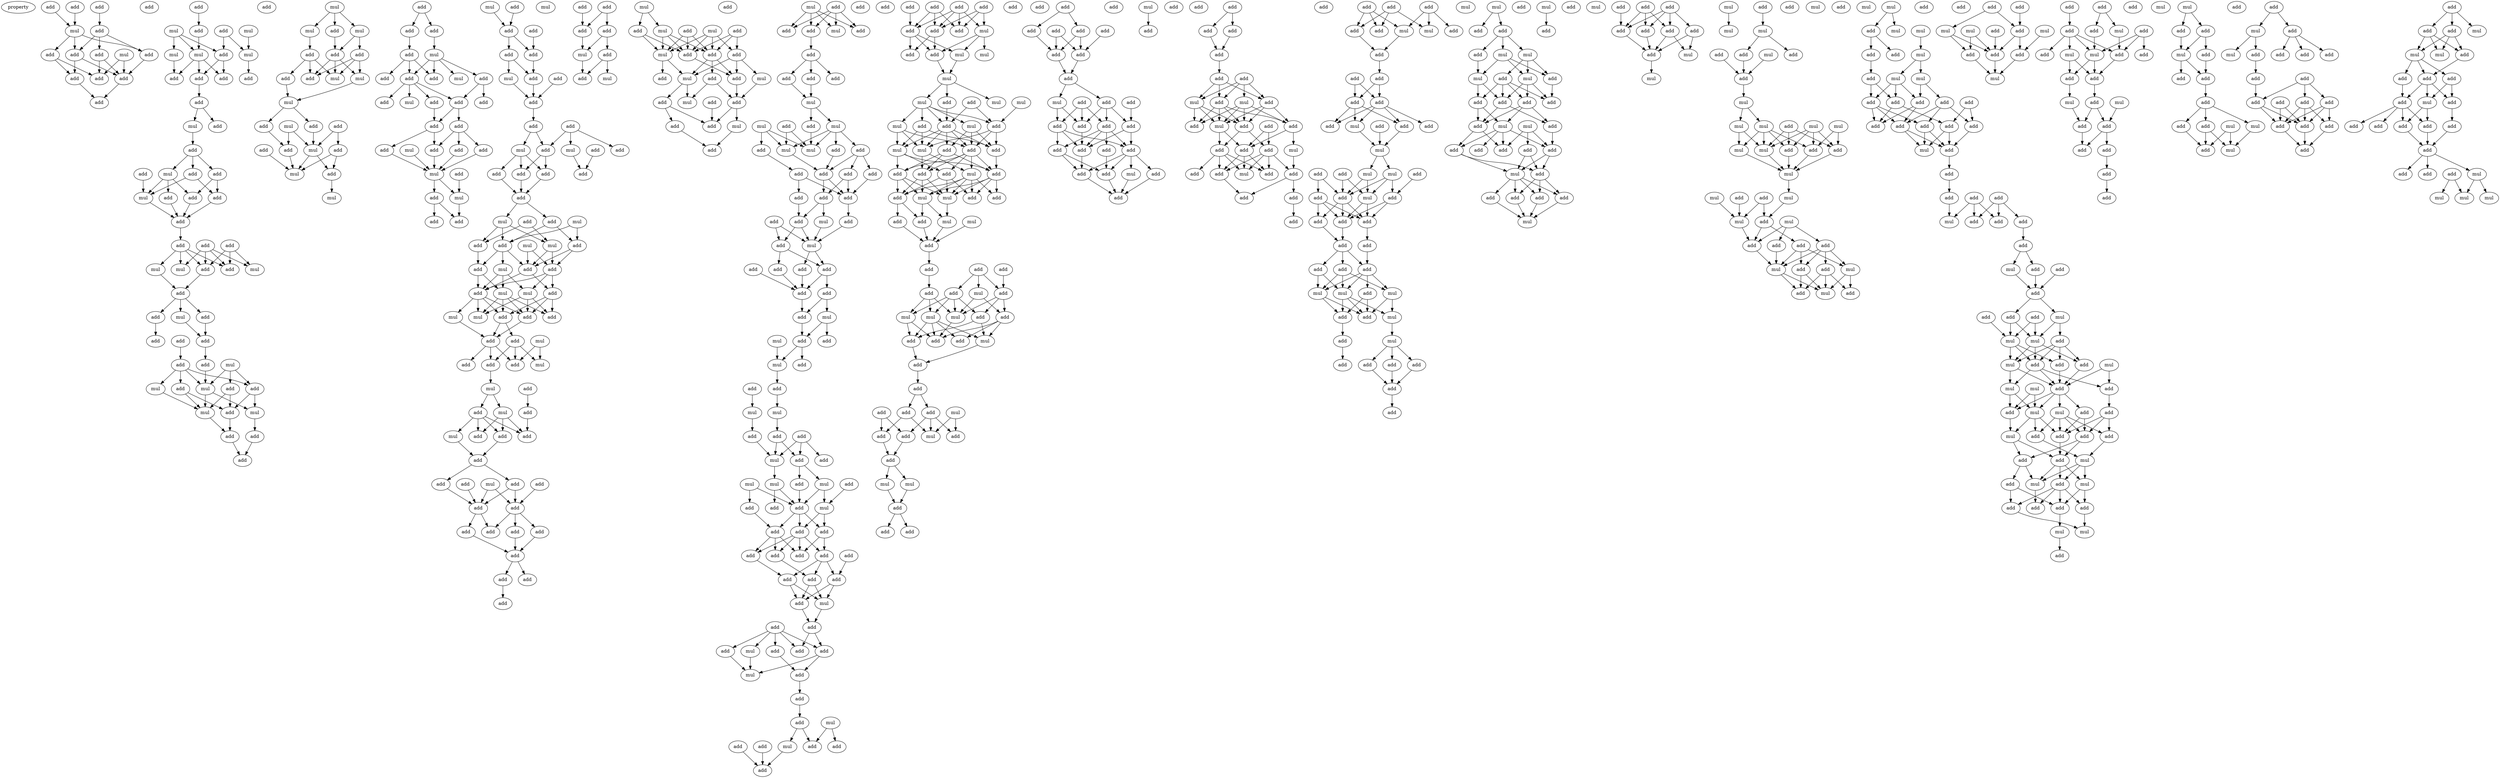 digraph {
    node [fontcolor=black]
    property [mul=2,lf=1.2]
    0 [ label = add ];
    1 [ label = add ];
    2 [ label = add ];
    3 [ label = add ];
    4 [ label = mul ];
    5 [ label = add ];
    6 [ label = add ];
    7 [ label = add ];
    8 [ label = add ];
    9 [ label = mul ];
    10 [ label = add ];
    11 [ label = add ];
    12 [ label = add ];
    13 [ label = add ];
    14 [ label = add ];
    15 [ label = add ];
    16 [ label = add ];
    17 [ label = mul ];
    18 [ label = mul ];
    19 [ label = add ];
    20 [ label = mul ];
    21 [ label = mul ];
    22 [ label = add ];
    23 [ label = mul ];
    24 [ label = add ];
    25 [ label = add ];
    26 [ label = add ];
    27 [ label = add ];
    28 [ label = add ];
    29 [ label = mul ];
    30 [ label = add ];
    31 [ label = add ];
    32 [ label = add ];
    33 [ label = add ];
    34 [ label = add ];
    35 [ label = mul ];
    36 [ label = mul ];
    37 [ label = add ];
    38 [ label = add ];
    39 [ label = add ];
    40 [ label = add ];
    41 [ label = add ];
    42 [ label = add ];
    43 [ label = add ];
    44 [ label = add ];
    45 [ label = mul ];
    46 [ label = add ];
    47 [ label = mul ];
    48 [ label = mul ];
    49 [ label = add ];
    50 [ label = add ];
    51 [ label = add ];
    52 [ label = mul ];
    53 [ label = add ];
    54 [ label = add ];
    55 [ label = add ];
    56 [ label = mul ];
    57 [ label = add ];
    58 [ label = add ];
    59 [ label = add ];
    60 [ label = add ];
    61 [ label = mul ];
    62 [ label = add ];
    63 [ label = mul ];
    64 [ label = add ];
    65 [ label = mul ];
    66 [ label = mul ];
    67 [ label = add ];
    68 [ label = add ];
    69 [ label = add ];
    70 [ label = add ];
    71 [ label = mul ];
    72 [ label = mul ];
    73 [ label = mul ];
    74 [ label = add ];
    75 [ label = add ];
    76 [ label = add ];
    77 [ label = add ];
    78 [ label = add ];
    79 [ label = add ];
    80 [ label = mul ];
    81 [ label = mul ];
    82 [ label = mul ];
    83 [ label = add ];
    84 [ label = add ];
    85 [ label = mul ];
    86 [ label = add ];
    87 [ label = add ];
    88 [ label = add ];
    89 [ label = add ];
    90 [ label = mul ];
    91 [ label = mul ];
    92 [ label = add ];
    93 [ label = add ];
    94 [ label = mul ];
    95 [ label = add ];
    96 [ label = add ];
    97 [ label = mul ];
    98 [ label = add ];
    99 [ label = add ];
    100 [ label = add ];
    101 [ label = add ];
    102 [ label = mul ];
    103 [ label = add ];
    104 [ label = add ];
    105 [ label = add ];
    106 [ label = add ];
    107 [ label = mul ];
    108 [ label = add ];
    109 [ label = add ];
    110 [ label = add ];
    111 [ label = add ];
    112 [ label = mul ];
    113 [ label = add ];
    114 [ label = add ];
    115 [ label = add ];
    116 [ label = add ];
    117 [ label = mul ];
    118 [ label = add ];
    119 [ label = mul ];
    120 [ label = add ];
    121 [ label = mul ];
    122 [ label = add ];
    123 [ label = add ];
    124 [ label = add ];
    125 [ label = add ];
    126 [ label = add ];
    127 [ label = add ];
    128 [ label = mul ];
    129 [ label = add ];
    130 [ label = add ];
    131 [ label = add ];
    132 [ label = add ];
    133 [ label = add ];
    134 [ label = add ];
    135 [ label = mul ];
    136 [ label = mul ];
    137 [ label = add ];
    138 [ label = add ];
    139 [ label = add ];
    140 [ label = add ];
    141 [ label = add ];
    142 [ label = add ];
    143 [ label = add ];
    144 [ label = mul ];
    145 [ label = mul ];
    146 [ label = add ];
    147 [ label = add ];
    148 [ label = add ];
    149 [ label = mul ];
    150 [ label = add ];
    151 [ label = mul ];
    152 [ label = add ];
    153 [ label = add ];
    154 [ label = mul ];
    155 [ label = add ];
    156 [ label = add ];
    157 [ label = add ];
    158 [ label = add ];
    159 [ label = mul ];
    160 [ label = mul ];
    161 [ label = mul ];
    162 [ label = mul ];
    163 [ label = add ];
    164 [ label = add ];
    165 [ label = add ];
    166 [ label = add ];
    167 [ label = add ];
    168 [ label = mul ];
    169 [ label = add ];
    170 [ label = mul ];
    171 [ label = add ];
    172 [ label = add ];
    173 [ label = mul ];
    174 [ label = mul ];
    175 [ label = add ];
    176 [ label = mul ];
    177 [ label = add ];
    178 [ label = add ];
    179 [ label = add ];
    180 [ label = add ];
    181 [ label = add ];
    182 [ label = mul ];
    183 [ label = add ];
    184 [ label = add ];
    185 [ label = add ];
    186 [ label = add ];
    187 [ label = mul ];
    188 [ label = add ];
    189 [ label = add ];
    190 [ label = add ];
    191 [ label = add ];
    192 [ label = add ];
    193 [ label = add ];
    194 [ label = add ];
    195 [ label = add ];
    196 [ label = add ];
    197 [ label = add ];
    198 [ label = add ];
    199 [ label = add ];
    200 [ label = add ];
    201 [ label = add ];
    202 [ label = add ];
    203 [ label = mul ];
    204 [ label = add ];
    205 [ label = mul ];
    206 [ label = add ];
    207 [ label = mul ];
    208 [ label = add ];
    209 [ label = add ];
    210 [ label = add ];
    211 [ label = mul ];
    212 [ label = mul ];
    213 [ label = add ];
    214 [ label = add ];
    215 [ label = mul ];
    216 [ label = add ];
    217 [ label = add ];
    218 [ label = add ];
    219 [ label = mul ];
    220 [ label = mul ];
    221 [ label = add ];
    222 [ label = add ];
    223 [ label = add ];
    224 [ label = mul ];
    225 [ label = add ];
    226 [ label = add ];
    227 [ label = add ];
    228 [ label = mul ];
    229 [ label = add ];
    230 [ label = add ];
    231 [ label = add ];
    232 [ label = mul ];
    233 [ label = add ];
    234 [ label = add ];
    235 [ label = add ];
    236 [ label = mul ];
    237 [ label = add ];
    238 [ label = add ];
    239 [ label = add ];
    240 [ label = add ];
    241 [ label = add ];
    242 [ label = add ];
    243 [ label = mul ];
    244 [ label = add ];
    245 [ label = mul ];
    246 [ label = mul ];
    247 [ label = add ];
    248 [ label = mul ];
    249 [ label = mul ];
    250 [ label = add ];
    251 [ label = add ];
    252 [ label = add ];
    253 [ label = add ];
    254 [ label = add ];
    255 [ label = add ];
    256 [ label = add ];
    257 [ label = add ];
    258 [ label = add ];
    259 [ label = add ];
    260 [ label = add ];
    261 [ label = mul ];
    262 [ label = add ];
    263 [ label = add ];
    264 [ label = add ];
    265 [ label = mul ];
    266 [ label = add ];
    267 [ label = add ];
    268 [ label = add ];
    269 [ label = add ];
    270 [ label = add ];
    271 [ label = add ];
    272 [ label = mul ];
    273 [ label = add ];
    274 [ label = add ];
    275 [ label = mul ];
    276 [ label = add ];
    277 [ label = mul ];
    278 [ label = add ];
    279 [ label = add ];
    280 [ label = add ];
    281 [ label = mul ];
    282 [ label = mul ];
    283 [ label = add ];
    284 [ label = add ];
    285 [ label = add ];
    286 [ label = mul ];
    287 [ label = add ];
    288 [ label = add ];
    289 [ label = add ];
    290 [ label = mul ];
    291 [ label = mul ];
    292 [ label = mul ];
    293 [ label = add ];
    294 [ label = add ];
    295 [ label = add ];
    296 [ label = add ];
    297 [ label = mul ];
    298 [ label = add ];
    299 [ label = add ];
    300 [ label = add ];
    301 [ label = add ];
    302 [ label = add ];
    303 [ label = add ];
    304 [ label = add ];
    305 [ label = add ];
    306 [ label = add ];
    307 [ label = add ];
    308 [ label = add ];
    309 [ label = mul ];
    310 [ label = add ];
    311 [ label = add ];
    312 [ label = add ];
    313 [ label = add ];
    314 [ label = add ];
    315 [ label = add ];
    316 [ label = mul ];
    317 [ label = add ];
    318 [ label = mul ];
    319 [ label = add ];
    320 [ label = add ];
    321 [ label = add ];
    322 [ label = mul ];
    323 [ label = add ];
    324 [ label = mul ];
    325 [ label = add ];
    326 [ label = add ];
    327 [ label = add ];
    328 [ label = add ];
    329 [ label = add ];
    330 [ label = add ];
    331 [ label = add ];
    332 [ label = add ];
    333 [ label = add ];
    334 [ label = add ];
    335 [ label = add ];
    336 [ label = mul ];
    337 [ label = add ];
    338 [ label = mul ];
    339 [ label = add ];
    340 [ label = mul ];
    341 [ label = add ];
    342 [ label = mul ];
    343 [ label = mul ];
    344 [ label = mul ];
    345 [ label = add ];
    346 [ label = add ];
    347 [ label = mul ];
    348 [ label = mul ];
    349 [ label = add ];
    350 [ label = add ];
    351 [ label = add ];
    352 [ label = mul ];
    353 [ label = add ];
    354 [ label = mul ];
    355 [ label = add ];
    356 [ label = mul ];
    357 [ label = add ];
    358 [ label = mul ];
    359 [ label = add ];
    360 [ label = add ];
    361 [ label = add ];
    362 [ label = add ];
    363 [ label = mul ];
    364 [ label = add ];
    365 [ label = add ];
    366 [ label = mul ];
    367 [ label = add ];
    368 [ label = add ];
    369 [ label = add ];
    370 [ label = mul ];
    371 [ label = mul ];
    372 [ label = add ];
    373 [ label = add ];
    374 [ label = add ];
    375 [ label = add ];
    376 [ label = add ];
    377 [ label = add ];
    378 [ label = add ];
    379 [ label = mul ];
    380 [ label = mul ];
    381 [ label = mul ];
    382 [ label = add ];
    383 [ label = add ];
    384 [ label = mul ];
    385 [ label = add ];
    386 [ label = add ];
    387 [ label = add ];
    388 [ label = mul ];
    389 [ label = add ];
    390 [ label = add ];
    391 [ label = mul ];
    392 [ label = add ];
    393 [ label = add ];
    394 [ label = add ];
    395 [ label = add ];
    396 [ label = add ];
    397 [ label = mul ];
    398 [ label = add ];
    399 [ label = add ];
    400 [ label = add ];
    401 [ label = mul ];
    402 [ label = mul ];
    403 [ label = add ];
    404 [ label = add ];
    405 [ label = add ];
    406 [ label = add ];
    407 [ label = add ];
    408 [ label = add ];
    409 [ label = add ];
    410 [ label = add ];
    411 [ label = add ];
    412 [ label = add ];
    413 [ label = add ];
    414 [ label = add ];
    415 [ label = add ];
    416 [ label = mul ];
    417 [ label = add ];
    418 [ label = add ];
    419 [ label = add ];
    420 [ label = add ];
    421 [ label = add ];
    422 [ label = add ];
    423 [ label = add ];
    424 [ label = add ];
    425 [ label = add ];
    426 [ label = add ];
    427 [ label = add ];
    428 [ label = add ];
    429 [ label = add ];
    430 [ label = mul ];
    431 [ label = add ];
    432 [ label = mul ];
    433 [ label = add ];
    434 [ label = add ];
    435 [ label = add ];
    436 [ label = add ];
    437 [ label = add ];
    438 [ label = add ];
    439 [ label = add ];
    440 [ label = add ];
    441 [ label = add ];
    442 [ label = add ];
    443 [ label = mul ];
    444 [ label = add ];
    445 [ label = mul ];
    446 [ label = add ];
    447 [ label = add ];
    448 [ label = add ];
    449 [ label = add ];
    450 [ label = add ];
    451 [ label = mul ];
    452 [ label = add ];
    453 [ label = add ];
    454 [ label = mul ];
    455 [ label = add ];
    456 [ label = add ];
    457 [ label = add ];
    458 [ label = mul ];
    459 [ label = add ];
    460 [ label = add ];
    461 [ label = add ];
    462 [ label = add ];
    463 [ label = add ];
    464 [ label = add ];
    465 [ label = add ];
    466 [ label = add ];
    467 [ label = add ];
    468 [ label = add ];
    469 [ label = mul ];
    470 [ label = add ];
    471 [ label = mul ];
    472 [ label = add ];
    473 [ label = add ];
    474 [ label = add ];
    475 [ label = add ];
    476 [ label = add ];
    477 [ label = add ];
    478 [ label = add ];
    479 [ label = add ];
    480 [ label = add ];
    481 [ label = mul ];
    482 [ label = mul ];
    483 [ label = mul ];
    484 [ label = add ];
    485 [ label = add ];
    486 [ label = mul ];
    487 [ label = add ];
    488 [ label = add ];
    489 [ label = add ];
    490 [ label = mul ];
    491 [ label = add ];
    492 [ label = add ];
    493 [ label = add ];
    494 [ label = add ];
    495 [ label = add ];
    496 [ label = add ];
    497 [ label = add ];
    498 [ label = add ];
    499 [ label = add ];
    500 [ label = add ];
    501 [ label = mul ];
    502 [ label = mul ];
    503 [ label = mul ];
    504 [ label = add ];
    505 [ label = add ];
    506 [ label = mul ];
    507 [ label = add ];
    508 [ label = mul ];
    509 [ label = add ];
    510 [ label = add ];
    511 [ label = mul ];
    512 [ label = add ];
    513 [ label = add ];
    514 [ label = add ];
    515 [ label = add ];
    516 [ label = mul ];
    517 [ label = add ];
    518 [ label = add ];
    519 [ label = add ];
    520 [ label = mul ];
    521 [ label = mul ];
    522 [ label = add ];
    523 [ label = add ];
    524 [ label = mul ];
    525 [ label = mul ];
    526 [ label = add ];
    527 [ label = add ];
    528 [ label = add ];
    529 [ label = add ];
    530 [ label = add ];
    531 [ label = add ];
    532 [ label = add ];
    533 [ label = mul ];
    534 [ label = mul ];
    535 [ label = add ];
    536 [ label = add ];
    537 [ label = add ];
    538 [ label = add ];
    539 [ label = add ];
    540 [ label = add ];
    541 [ label = mul ];
    542 [ label = add ];
    543 [ label = mul ];
    544 [ label = add ];
    545 [ label = add ];
    546 [ label = add ];
    547 [ label = add ];
    548 [ label = mul ];
    549 [ label = add ];
    550 [ label = mul ];
    551 [ label = add ];
    552 [ label = add ];
    553 [ label = add ];
    554 [ label = add ];
    555 [ label = add ];
    556 [ label = add ];
    557 [ label = add ];
    558 [ label = mul ];
    559 [ label = add ];
    560 [ label = mul ];
    561 [ label = mul ];
    562 [ label = add ];
    563 [ label = add ];
    564 [ label = mul ];
    565 [ label = mul ];
    566 [ label = add ];
    567 [ label = add ];
    568 [ label = add ];
    569 [ label = mul ];
    570 [ label = add ];
    571 [ label = mul ];
    572 [ label = mul ];
    573 [ label = mul ];
    574 [ label = add ];
    575 [ label = mul ];
    576 [ label = mul ];
    577 [ label = add ];
    578 [ label = mul ];
    579 [ label = add ];
    580 [ label = mul ];
    581 [ label = add ];
    582 [ label = mul ];
    583 [ label = mul ];
    584 [ label = mul ];
    585 [ label = add ];
    586 [ label = add ];
    587 [ label = mul ];
    588 [ label = mul ];
    589 [ label = add ];
    590 [ label = add ];
    591 [ label = add ];
    592 [ label = add ];
    593 [ label = add ];
    594 [ label = add ];
    595 [ label = mul ];
    596 [ label = mul ];
    597 [ label = add ];
    598 [ label = mul ];
    599 [ label = add ];
    600 [ label = mul ];
    601 [ label = add ];
    602 [ label = add ];
    603 [ label = mul ];
    604 [ label = mul ];
    605 [ label = mul ];
    606 [ label = add ];
    607 [ label = mul ];
    608 [ label = add ];
    609 [ label = mul ];
    610 [ label = add ];
    611 [ label = mul ];
    612 [ label = add ];
    613 [ label = mul ];
    614 [ label = add ];
    615 [ label = add ];
    616 [ label = add ];
    617 [ label = add ];
    618 [ label = add ];
    619 [ label = add ];
    620 [ label = add ];
    621 [ label = add ];
    622 [ label = add ];
    623 [ label = add ];
    624 [ label = add ];
    625 [ label = mul ];
    626 [ label = add ];
    627 [ label = add ];
    628 [ label = add ];
    629 [ label = add ];
    630 [ label = add ];
    631 [ label = add ];
    632 [ label = add ];
    633 [ label = mul ];
    634 [ label = add ];
    635 [ label = add ];
    636 [ label = add ];
    637 [ label = add ];
    638 [ label = mul ];
    639 [ label = add ];
    640 [ label = add ];
    641 [ label = mul ];
    642 [ label = add ];
    643 [ label = add ];
    644 [ label = mul ];
    645 [ label = add ];
    646 [ label = mul ];
    647 [ label = add ];
    648 [ label = add ];
    649 [ label = mul ];
    650 [ label = mul ];
    651 [ label = add ];
    652 [ label = add ];
    653 [ label = mul ];
    654 [ label = mul ];
    655 [ label = add ];
    656 [ label = add ];
    657 [ label = add ];
    658 [ label = mul ];
    659 [ label = mul ];
    660 [ label = add ];
    661 [ label = add ];
    662 [ label = mul ];
    663 [ label = add ];
    664 [ label = add ];
    665 [ label = add ];
    666 [ label = mul ];
    667 [ label = add ];
    668 [ label = add ];
    669 [ label = add ];
    670 [ label = mul ];
    671 [ label = mul ];
    672 [ label = add ];
    673 [ label = add ];
    674 [ label = add ];
    675 [ label = add ];
    676 [ label = add ];
    677 [ label = add ];
    678 [ label = mul ];
    679 [ label = mul ];
    680 [ label = add ];
    681 [ label = add ];
    682 [ label = add ];
    683 [ label = mul ];
    684 [ label = add ];
    685 [ label = mul ];
    686 [ label = mul ];
    687 [ label = add ];
    688 [ label = add ];
    689 [ label = add ];
    690 [ label = add ];
    691 [ label = mul ];
    692 [ label = add ];
    693 [ label = add ];
    694 [ label = mul ];
    695 [ label = add ];
    696 [ label = add ];
    697 [ label = add ];
    698 [ label = mul ];
    699 [ label = mul ];
    700 [ label = add ];
    701 [ label = add ];
    702 [ label = add ];
    703 [ label = add ];
    704 [ label = add ];
    705 [ label = mul ];
    706 [ label = add ];
    707 [ label = mul ];
    708 [ label = add ];
    709 [ label = add ];
    710 [ label = add ];
    711 [ label = add ];
    712 [ label = add ];
    713 [ label = add ];
    714 [ label = add ];
    715 [ label = mul ];
    716 [ label = mul ];
    717 [ label = add ];
    718 [ label = add ];
    719 [ label = add ];
    720 [ label = mul ];
    721 [ label = add ];
    722 [ label = add ];
    723 [ label = add ];
    724 [ label = add ];
    725 [ label = mul ];
    726 [ label = mul ];
    727 [ label = add ];
    728 [ label = add ];
    729 [ label = mul ];
    730 [ label = add ];
    731 [ label = add ];
    732 [ label = mul ];
    733 [ label = add ];
    734 [ label = add ];
    735 [ label = add ];
    736 [ label = add ];
    737 [ label = mul ];
    738 [ label = add ];
    739 [ label = add ];
    740 [ label = add ];
    741 [ label = add ];
    742 [ label = add ];
    743 [ label = add ];
    744 [ label = add ];
    745 [ label = add ];
    746 [ label = add ];
    747 [ label = add ];
    748 [ label = add ];
    749 [ label = add ];
    750 [ label = add ];
    751 [ label = add ];
    752 [ label = mul ];
    753 [ label = mul ];
    754 [ label = add ];
    755 [ label = mul ];
    756 [ label = add ];
    757 [ label = add ];
    758 [ label = add ];
    759 [ label = add ];
    760 [ label = mul ];
    761 [ label = add ];
    762 [ label = add ];
    763 [ label = add ];
    764 [ label = add ];
    765 [ label = add ];
    766 [ label = add ];
    767 [ label = add ];
    768 [ label = add ];
    769 [ label = add ];
    770 [ label = mul ];
    771 [ label = add ];
    772 [ label = mul ];
    773 [ label = mul ];
    774 [ label = mul ];
    0 -> 4 [ name = 0 ];
    1 -> 3 [ name = 1 ];
    2 -> 4 [ name = 2 ];
    3 -> 6 [ name = 3 ];
    3 -> 7 [ name = 4 ];
    3 -> 8 [ name = 5 ];
    4 -> 5 [ name = 6 ];
    4 -> 6 [ name = 7 ];
    4 -> 8 [ name = 8 ];
    5 -> 11 [ name = 9 ];
    5 -> 12 [ name = 10 ];
    6 -> 10 [ name = 11 ];
    7 -> 10 [ name = 12 ];
    7 -> 11 [ name = 13 ];
    8 -> 10 [ name = 14 ];
    8 -> 12 [ name = 15 ];
    9 -> 10 [ name = 16 ];
    9 -> 11 [ name = 17 ];
    10 -> 14 [ name = 18 ];
    12 -> 14 [ name = 19 ];
    15 -> 16 [ name = 20 ];
    16 -> 21 [ name = 21 ];
    17 -> 23 [ name = 22 ];
    18 -> 20 [ name = 23 ];
    18 -> 21 [ name = 24 ];
    18 -> 22 [ name = 25 ];
    19 -> 22 [ name = 26 ];
    19 -> 23 [ name = 27 ];
    20 -> 27 [ name = 28 ];
    21 -> 24 [ name = 29 ];
    21 -> 25 [ name = 30 ];
    21 -> 27 [ name = 31 ];
    22 -> 24 [ name = 32 ];
    22 -> 25 [ name = 33 ];
    23 -> 26 [ name = 34 ];
    24 -> 28 [ name = 35 ];
    28 -> 29 [ name = 36 ];
    28 -> 30 [ name = 37 ];
    29 -> 31 [ name = 38 ];
    31 -> 32 [ name = 39 ];
    31 -> 34 [ name = 40 ];
    31 -> 35 [ name = 41 ];
    32 -> 37 [ name = 42 ];
    32 -> 39 [ name = 43 ];
    33 -> 36 [ name = 44 ];
    34 -> 36 [ name = 45 ];
    34 -> 39 [ name = 46 ];
    35 -> 36 [ name = 47 ];
    35 -> 37 [ name = 48 ];
    35 -> 38 [ name = 49 ];
    36 -> 40 [ name = 50 ];
    37 -> 40 [ name = 51 ];
    38 -> 40 [ name = 52 ];
    39 -> 40 [ name = 53 ];
    40 -> 41 [ name = 54 ];
    41 -> 44 [ name = 55 ];
    41 -> 45 [ name = 56 ];
    41 -> 46 [ name = 57 ];
    41 -> 47 [ name = 58 ];
    42 -> 44 [ name = 59 ];
    42 -> 45 [ name = 60 ];
    42 -> 46 [ name = 61 ];
    42 -> 48 [ name = 62 ];
    43 -> 44 [ name = 63 ];
    43 -> 46 [ name = 64 ];
    43 -> 48 [ name = 65 ];
    46 -> 49 [ name = 66 ];
    47 -> 49 [ name = 67 ];
    49 -> 50 [ name = 68 ];
    49 -> 51 [ name = 69 ];
    49 -> 52 [ name = 70 ];
    50 -> 55 [ name = 71 ];
    51 -> 54 [ name = 72 ];
    52 -> 54 [ name = 73 ];
    53 -> 57 [ name = 74 ];
    54 -> 58 [ name = 75 ];
    56 -> 59 [ name = 76 ];
    56 -> 61 [ name = 77 ];
    56 -> 62 [ name = 78 ];
    57 -> 59 [ name = 79 ];
    57 -> 60 [ name = 80 ];
    57 -> 61 [ name = 81 ];
    57 -> 63 [ name = 82 ];
    58 -> 61 [ name = 83 ];
    59 -> 64 [ name = 84 ];
    59 -> 66 [ name = 85 ];
    60 -> 64 [ name = 86 ];
    60 -> 65 [ name = 87 ];
    61 -> 65 [ name = 88 ];
    61 -> 66 [ name = 89 ];
    62 -> 64 [ name = 90 ];
    62 -> 65 [ name = 91 ];
    63 -> 65 [ name = 92 ];
    64 -> 68 [ name = 93 ];
    65 -> 68 [ name = 94 ];
    66 -> 67 [ name = 95 ];
    67 -> 70 [ name = 96 ];
    68 -> 70 [ name = 97 ];
    71 -> 72 [ name = 98 ];
    71 -> 73 [ name = 99 ];
    71 -> 74 [ name = 100 ];
    72 -> 75 [ name = 101 ];
    73 -> 76 [ name = 102 ];
    73 -> 77 [ name = 103 ];
    74 -> 77 [ name = 104 ];
    75 -> 78 [ name = 105 ];
    75 -> 79 [ name = 106 ];
    75 -> 81 [ name = 107 ];
    76 -> 78 [ name = 108 ];
    76 -> 80 [ name = 109 ];
    76 -> 81 [ name = 110 ];
    77 -> 78 [ name = 111 ];
    77 -> 80 [ name = 112 ];
    77 -> 81 [ name = 113 ];
    79 -> 82 [ name = 114 ];
    80 -> 82 [ name = 115 ];
    82 -> 83 [ name = 116 ];
    82 -> 86 [ name = 117 ];
    83 -> 88 [ name = 118 ];
    84 -> 87 [ name = 119 ];
    84 -> 90 [ name = 120 ];
    85 -> 88 [ name = 121 ];
    85 -> 90 [ name = 122 ];
    86 -> 90 [ name = 123 ];
    87 -> 91 [ name = 124 ];
    87 -> 92 [ name = 125 ];
    88 -> 91 [ name = 126 ];
    89 -> 91 [ name = 127 ];
    90 -> 91 [ name = 128 ];
    90 -> 92 [ name = 129 ];
    92 -> 94 [ name = 130 ];
    93 -> 95 [ name = 131 ];
    93 -> 96 [ name = 132 ];
    95 -> 98 [ name = 133 ];
    96 -> 97 [ name = 134 ];
    97 -> 100 [ name = 135 ];
    97 -> 101 [ name = 136 ];
    97 -> 102 [ name = 137 ];
    97 -> 103 [ name = 138 ];
    98 -> 99 [ name = 139 ];
    98 -> 101 [ name = 140 ];
    98 -> 103 [ name = 141 ];
    100 -> 105 [ name = 142 ];
    100 -> 108 [ name = 143 ];
    101 -> 104 [ name = 144 ];
    101 -> 106 [ name = 145 ];
    101 -> 107 [ name = 146 ];
    101 -> 108 [ name = 147 ];
    104 -> 110 [ name = 148 ];
    108 -> 109 [ name = 149 ];
    108 -> 110 [ name = 150 ];
    109 -> 111 [ name = 151 ];
    109 -> 113 [ name = 152 ];
    109 -> 115 [ name = 153 ];
    110 -> 111 [ name = 154 ];
    110 -> 114 [ name = 155 ];
    111 -> 117 [ name = 156 ];
    112 -> 117 [ name = 157 ];
    113 -> 117 [ name = 158 ];
    114 -> 117 [ name = 159 ];
    115 -> 117 [ name = 160 ];
    116 -> 119 [ name = 161 ];
    117 -> 118 [ name = 162 ];
    117 -> 119 [ name = 163 ];
    118 -> 120 [ name = 164 ];
    118 -> 123 [ name = 165 ];
    119 -> 120 [ name = 166 ];
    121 -> 124 [ name = 167 ];
    122 -> 124 [ name = 168 ];
    124 -> 126 [ name = 169 ];
    124 -> 127 [ name = 170 ];
    125 -> 126 [ name = 171 ];
    126 -> 129 [ name = 172 ];
    127 -> 128 [ name = 173 ];
    127 -> 129 [ name = 174 ];
    128 -> 131 [ name = 175 ];
    129 -> 131 [ name = 176 ];
    130 -> 131 [ name = 177 ];
    131 -> 133 [ name = 178 ];
    132 -> 134 [ name = 179 ];
    132 -> 136 [ name = 180 ];
    132 -> 138 [ name = 181 ];
    133 -> 134 [ name = 182 ];
    133 -> 135 [ name = 183 ];
    134 -> 141 [ name = 184 ];
    134 -> 142 [ name = 185 ];
    135 -> 140 [ name = 186 ];
    135 -> 141 [ name = 187 ];
    135 -> 142 [ name = 188 ];
    136 -> 139 [ name = 189 ];
    137 -> 139 [ name = 190 ];
    140 -> 143 [ name = 191 ];
    141 -> 143 [ name = 192 ];
    142 -> 143 [ name = 193 ];
    143 -> 145 [ name = 194 ];
    143 -> 146 [ name = 195 ];
    144 -> 150 [ name = 196 ];
    144 -> 152 [ name = 197 ];
    145 -> 148 [ name = 198 ];
    145 -> 149 [ name = 199 ];
    145 -> 152 [ name = 200 ];
    146 -> 150 [ name = 201 ];
    146 -> 152 [ name = 202 ];
    147 -> 148 [ name = 203 ];
    147 -> 149 [ name = 204 ];
    148 -> 156 [ name = 205 ];
    149 -> 153 [ name = 206 ];
    149 -> 155 [ name = 207 ];
    150 -> 153 [ name = 208 ];
    150 -> 155 [ name = 209 ];
    151 -> 153 [ name = 210 ];
    151 -> 155 [ name = 211 ];
    152 -> 153 [ name = 212 ];
    152 -> 154 [ name = 213 ];
    152 -> 156 [ name = 214 ];
    153 -> 157 [ name = 215 ];
    153 -> 158 [ name = 216 ];
    154 -> 158 [ name = 217 ];
    154 -> 159 [ name = 218 ];
    154 -> 160 [ name = 219 ];
    155 -> 157 [ name = 220 ];
    155 -> 158 [ name = 221 ];
    155 -> 159 [ name = 222 ];
    156 -> 158 [ name = 223 ];
    156 -> 160 [ name = 224 ];
    157 -> 163 [ name = 225 ];
    157 -> 164 [ name = 226 ];
    157 -> 165 [ name = 227 ];
    158 -> 161 [ name = 228 ];
    158 -> 162 [ name = 229 ];
    158 -> 164 [ name = 230 ];
    158 -> 165 [ name = 231 ];
    159 -> 161 [ name = 232 ];
    159 -> 163 [ name = 233 ];
    159 -> 165 [ name = 234 ];
    160 -> 161 [ name = 235 ];
    160 -> 163 [ name = 236 ];
    160 -> 164 [ name = 237 ];
    160 -> 165 [ name = 238 ];
    162 -> 166 [ name = 239 ];
    164 -> 166 [ name = 240 ];
    164 -> 167 [ name = 241 ];
    165 -> 166 [ name = 242 ];
    166 -> 169 [ name = 243 ];
    166 -> 171 [ name = 244 ];
    166 -> 172 [ name = 245 ];
    167 -> 171 [ name = 246 ];
    167 -> 172 [ name = 247 ];
    167 -> 173 [ name = 248 ];
    168 -> 172 [ name = 249 ];
    168 -> 173 [ name = 250 ];
    171 -> 174 [ name = 251 ];
    174 -> 176 [ name = 252 ];
    174 -> 178 [ name = 253 ];
    175 -> 177 [ name = 254 ];
    176 -> 179 [ name = 255 ];
    176 -> 180 [ name = 256 ];
    176 -> 181 [ name = 257 ];
    177 -> 181 [ name = 258 ];
    178 -> 179 [ name = 259 ];
    178 -> 180 [ name = 260 ];
    178 -> 181 [ name = 261 ];
    178 -> 182 [ name = 262 ];
    180 -> 183 [ name = 263 ];
    182 -> 183 [ name = 264 ];
    183 -> 184 [ name = 265 ];
    183 -> 186 [ name = 266 ];
    184 -> 189 [ name = 267 ];
    184 -> 190 [ name = 268 ];
    185 -> 189 [ name = 269 ];
    186 -> 190 [ name = 270 ];
    187 -> 189 [ name = 271 ];
    187 -> 190 [ name = 272 ];
    188 -> 190 [ name = 273 ];
    189 -> 191 [ name = 274 ];
    189 -> 193 [ name = 275 ];
    189 -> 194 [ name = 276 ];
    190 -> 191 [ name = 277 ];
    190 -> 192 [ name = 278 ];
    192 -> 195 [ name = 279 ];
    193 -> 195 [ name = 280 ];
    194 -> 195 [ name = 281 ];
    195 -> 198 [ name = 282 ];
    195 -> 199 [ name = 283 ];
    196 -> 202 [ name = 284 ];
    197 -> 200 [ name = 285 ];
    197 -> 202 [ name = 286 ];
    198 -> 201 [ name = 287 ];
    200 -> 203 [ name = 288 ];
    200 -> 204 [ name = 289 ];
    202 -> 203 [ name = 290 ];
    203 -> 206 [ name = 291 ];
    204 -> 205 [ name = 292 ];
    204 -> 206 [ name = 293 ];
    207 -> 208 [ name = 294 ];
    207 -> 212 [ name = 295 ];
    208 -> 215 [ name = 296 ];
    208 -> 216 [ name = 297 ];
    209 -> 213 [ name = 298 ];
    209 -> 214 [ name = 299 ];
    209 -> 216 [ name = 300 ];
    210 -> 213 [ name = 301 ];
    210 -> 215 [ name = 302 ];
    210 -> 216 [ name = 303 ];
    211 -> 213 [ name = 304 ];
    211 -> 214 [ name = 305 ];
    211 -> 215 [ name = 306 ];
    211 -> 216 [ name = 307 ];
    212 -> 213 [ name = 308 ];
    212 -> 215 [ name = 309 ];
    212 -> 216 [ name = 310 ];
    213 -> 217 [ name = 311 ];
    213 -> 220 [ name = 312 ];
    213 -> 221 [ name = 313 ];
    214 -> 217 [ name = 314 ];
    214 -> 219 [ name = 315 ];
    214 -> 220 [ name = 316 ];
    215 -> 218 [ name = 317 ];
    215 -> 220 [ name = 318 ];
    216 -> 217 [ name = 319 ];
    217 -> 223 [ name = 320 ];
    219 -> 223 [ name = 321 ];
    220 -> 222 [ name = 322 ];
    220 -> 224 [ name = 323 ];
    221 -> 223 [ name = 324 ];
    221 -> 224 [ name = 325 ];
    222 -> 226 [ name = 326 ];
    222 -> 227 [ name = 327 ];
    223 -> 227 [ name = 328 ];
    223 -> 228 [ name = 329 ];
    225 -> 227 [ name = 330 ];
    226 -> 230 [ name = 331 ];
    228 -> 230 [ name = 332 ];
    231 -> 233 [ name = 333 ];
    231 -> 234 [ name = 334 ];
    231 -> 235 [ name = 335 ];
    231 -> 236 [ name = 336 ];
    232 -> 233 [ name = 337 ];
    232 -> 234 [ name = 338 ];
    232 -> 235 [ name = 339 ];
    232 -> 236 [ name = 340 ];
    235 -> 237 [ name = 341 ];
    237 -> 238 [ name = 342 ];
    237 -> 240 [ name = 343 ];
    237 -> 241 [ name = 344 ];
    238 -> 243 [ name = 345 ];
    240 -> 243 [ name = 346 ];
    243 -> 245 [ name = 347 ];
    243 -> 247 [ name = 348 ];
    244 -> 248 [ name = 349 ];
    244 -> 249 [ name = 350 ];
    245 -> 248 [ name = 351 ];
    245 -> 249 [ name = 352 ];
    245 -> 251 [ name = 353 ];
    245 -> 252 [ name = 354 ];
    246 -> 248 [ name = 355 ];
    246 -> 249 [ name = 356 ];
    246 -> 250 [ name = 357 ];
    247 -> 249 [ name = 358 ];
    248 -> 253 [ name = 359 ];
    250 -> 254 [ name = 360 ];
    251 -> 253 [ name = 361 ];
    252 -> 253 [ name = 362 ];
    252 -> 255 [ name = 363 ];
    252 -> 256 [ name = 364 ];
    253 -> 257 [ name = 365 ];
    253 -> 258 [ name = 366 ];
    254 -> 258 [ name = 367 ];
    254 -> 259 [ name = 368 ];
    255 -> 258 [ name = 369 ];
    256 -> 257 [ name = 370 ];
    256 -> 258 [ name = 371 ];
    257 -> 260 [ name = 372 ];
    257 -> 261 [ name = 373 ];
    258 -> 263 [ name = 374 ];
    259 -> 260 [ name = 375 ];
    260 -> 264 [ name = 376 ];
    260 -> 265 [ name = 377 ];
    261 -> 265 [ name = 378 ];
    262 -> 264 [ name = 379 ];
    262 -> 265 [ name = 380 ];
    263 -> 265 [ name = 381 ];
    264 -> 268 [ name = 382 ];
    264 -> 269 [ name = 383 ];
    265 -> 267 [ name = 384 ];
    265 -> 269 [ name = 385 ];
    266 -> 270 [ name = 386 ];
    267 -> 270 [ name = 387 ];
    268 -> 270 [ name = 388 ];
    269 -> 270 [ name = 389 ];
    269 -> 271 [ name = 390 ];
    270 -> 273 [ name = 391 ];
    271 -> 272 [ name = 392 ];
    271 -> 273 [ name = 393 ];
    272 -> 274 [ name = 394 ];
    272 -> 276 [ name = 395 ];
    273 -> 276 [ name = 396 ];
    275 -> 277 [ name = 397 ];
    276 -> 277 [ name = 398 ];
    276 -> 278 [ name = 399 ];
    277 -> 279 [ name = 400 ];
    279 -> 282 [ name = 401 ];
    280 -> 281 [ name = 402 ];
    281 -> 284 [ name = 403 ];
    282 -> 283 [ name = 404 ];
    283 -> 286 [ name = 405 ];
    283 -> 288 [ name = 406 ];
    284 -> 286 [ name = 407 ];
    285 -> 286 [ name = 408 ];
    285 -> 287 [ name = 409 ];
    285 -> 288 [ name = 410 ];
    286 -> 292 [ name = 411 ];
    288 -> 290 [ name = 412 ];
    288 -> 293 [ name = 413 ];
    289 -> 297 [ name = 414 ];
    290 -> 296 [ name = 415 ];
    290 -> 297 [ name = 416 ];
    291 -> 295 [ name = 417 ];
    291 -> 296 [ name = 418 ];
    292 -> 294 [ name = 419 ];
    292 -> 296 [ name = 420 ];
    293 -> 296 [ name = 421 ];
    295 -> 299 [ name = 422 ];
    296 -> 298 [ name = 423 ];
    296 -> 299 [ name = 424 ];
    296 -> 300 [ name = 425 ];
    297 -> 298 [ name = 426 ];
    297 -> 300 [ name = 427 ];
    298 -> 301 [ name = 428 ];
    298 -> 302 [ name = 429 ];
    298 -> 303 [ name = 430 ];
    298 -> 305 [ name = 431 ];
    299 -> 301 [ name = 432 ];
    299 -> 303 [ name = 433 ];
    299 -> 305 [ name = 434 ];
    300 -> 301 [ name = 435 ];
    300 -> 302 [ name = 436 ];
    302 -> 306 [ name = 437 ];
    302 -> 307 [ name = 438 ];
    302 -> 308 [ name = 439 ];
    303 -> 307 [ name = 440 ];
    304 -> 308 [ name = 441 ];
    305 -> 306 [ name = 442 ];
    306 -> 309 [ name = 443 ];
    306 -> 310 [ name = 444 ];
    307 -> 309 [ name = 445 ];
    307 -> 310 [ name = 446 ];
    308 -> 309 [ name = 447 ];
    308 -> 310 [ name = 448 ];
    309 -> 312 [ name = 449 ];
    310 -> 312 [ name = 450 ];
    311 -> 313 [ name = 451 ];
    311 -> 314 [ name = 452 ];
    311 -> 315 [ name = 453 ];
    311 -> 316 [ name = 454 ];
    311 -> 317 [ name = 455 ];
    312 -> 314 [ name = 456 ];
    312 -> 315 [ name = 457 ];
    313 -> 319 [ name = 458 ];
    314 -> 318 [ name = 459 ];
    314 -> 319 [ name = 460 ];
    316 -> 318 [ name = 461 ];
    317 -> 318 [ name = 462 ];
    319 -> 320 [ name = 463 ];
    320 -> 321 [ name = 464 ];
    321 -> 324 [ name = 465 ];
    321 -> 327 [ name = 466 ];
    322 -> 326 [ name = 467 ];
    322 -> 327 [ name = 468 ];
    323 -> 328 [ name = 469 ];
    324 -> 328 [ name = 470 ];
    325 -> 328 [ name = 471 ];
    329 -> 333 [ name = 472 ];
    329 -> 334 [ name = 473 ];
    329 -> 335 [ name = 474 ];
    329 -> 336 [ name = 475 ];
    330 -> 333 [ name = 476 ];
    331 -> 333 [ name = 477 ];
    331 -> 334 [ name = 478 ];
    331 -> 335 [ name = 479 ];
    332 -> 334 [ name = 480 ];
    332 -> 335 [ name = 481 ];
    332 -> 336 [ name = 482 ];
    333 -> 337 [ name = 483 ];
    333 -> 339 [ name = 484 ];
    333 -> 340 [ name = 485 ];
    334 -> 337 [ name = 486 ];
    334 -> 339 [ name = 487 ];
    336 -> 337 [ name = 488 ];
    336 -> 338 [ name = 489 ];
    336 -> 340 [ name = 490 ];
    337 -> 342 [ name = 491 ];
    340 -> 342 [ name = 492 ];
    342 -> 344 [ name = 493 ];
    342 -> 345 [ name = 494 ];
    342 -> 347 [ name = 495 ];
    343 -> 351 [ name = 496 ];
    344 -> 348 [ name = 497 ];
    344 -> 349 [ name = 498 ];
    344 -> 350 [ name = 499 ];
    344 -> 351 [ name = 500 ];
    344 -> 352 [ name = 501 ];
    345 -> 349 [ name = 502 ];
    346 -> 349 [ name = 503 ];
    346 -> 351 [ name = 504 ];
    348 -> 353 [ name = 505 ];
    348 -> 355 [ name = 506 ];
    348 -> 357 [ name = 507 ];
    349 -> 353 [ name = 508 ];
    349 -> 354 [ name = 509 ];
    349 -> 355 [ name = 510 ];
    349 -> 356 [ name = 511 ];
    349 -> 357 [ name = 512 ];
    350 -> 353 [ name = 513 ];
    350 -> 354 [ name = 514 ];
    350 -> 356 [ name = 515 ];
    351 -> 353 [ name = 516 ];
    351 -> 356 [ name = 517 ];
    351 -> 357 [ name = 518 ];
    352 -> 354 [ name = 519 ];
    352 -> 356 [ name = 520 ];
    352 -> 357 [ name = 521 ];
    353 -> 360 [ name = 522 ];
    354 -> 360 [ name = 523 ];
    354 -> 361 [ name = 524 ];
    354 -> 362 [ name = 525 ];
    355 -> 359 [ name = 526 ];
    355 -> 360 [ name = 527 ];
    355 -> 362 [ name = 528 ];
    356 -> 358 [ name = 529 ];
    356 -> 359 [ name = 530 ];
    357 -> 358 [ name = 531 ];
    357 -> 359 [ name = 532 ];
    357 -> 360 [ name = 533 ];
    357 -> 361 [ name = 534 ];
    357 -> 362 [ name = 535 ];
    358 -> 363 [ name = 536 ];
    358 -> 364 [ name = 537 ];
    358 -> 365 [ name = 538 ];
    358 -> 366 [ name = 539 ];
    358 -> 367 [ name = 540 ];
    359 -> 363 [ name = 541 ];
    359 -> 364 [ name = 542 ];
    359 -> 366 [ name = 543 ];
    360 -> 363 [ name = 544 ];
    360 -> 365 [ name = 545 ];
    360 -> 366 [ name = 546 ];
    360 -> 367 [ name = 547 ];
    361 -> 363 [ name = 548 ];
    361 -> 364 [ name = 549 ];
    361 -> 367 [ name = 550 ];
    362 -> 363 [ name = 551 ];
    362 -> 364 [ name = 552 ];
    362 -> 366 [ name = 553 ];
    363 -> 370 [ name = 554 ];
    364 -> 368 [ name = 555 ];
    364 -> 369 [ name = 556 ];
    366 -> 368 [ name = 557 ];
    366 -> 370 [ name = 558 ];
    368 -> 372 [ name = 559 ];
    369 -> 372 [ name = 560 ];
    370 -> 372 [ name = 561 ];
    371 -> 372 [ name = 562 ];
    372 -> 373 [ name = 563 ];
    373 -> 376 [ name = 564 ];
    374 -> 377 [ name = 565 ];
    374 -> 378 [ name = 566 ];
    374 -> 379 [ name = 567 ];
    375 -> 378 [ name = 568 ];
    376 -> 380 [ name = 569 ];
    376 -> 381 [ name = 570 ];
    376 -> 384 [ name = 571 ];
    377 -> 380 [ name = 572 ];
    377 -> 381 [ name = 573 ];
    377 -> 382 [ name = 574 ];
    377 -> 384 [ name = 575 ];
    378 -> 382 [ name = 576 ];
    378 -> 383 [ name = 577 ];
    378 -> 384 [ name = 578 ];
    379 -> 383 [ name = 579 ];
    379 -> 384 [ name = 580 ];
    380 -> 385 [ name = 581 ];
    380 -> 386 [ name = 582 ];
    380 -> 387 [ name = 583 ];
    380 -> 388 [ name = 584 ];
    381 -> 386 [ name = 585 ];
    381 -> 387 [ name = 586 ];
    382 -> 386 [ name = 587 ];
    382 -> 388 [ name = 588 ];
    383 -> 385 [ name = 589 ];
    383 -> 387 [ name = 590 ];
    383 -> 388 [ name = 591 ];
    384 -> 387 [ name = 592 ];
    386 -> 389 [ name = 593 ];
    388 -> 389 [ name = 594 ];
    389 -> 390 [ name = 595 ];
    390 -> 393 [ name = 596 ];
    390 -> 394 [ name = 597 ];
    391 -> 397 [ name = 598 ];
    391 -> 398 [ name = 599 ];
    392 -> 395 [ name = 600 ];
    392 -> 396 [ name = 601 ];
    393 -> 396 [ name = 602 ];
    393 -> 397 [ name = 603 ];
    393 -> 398 [ name = 604 ];
    394 -> 395 [ name = 605 ];
    394 -> 397 [ name = 606 ];
    395 -> 399 [ name = 607 ];
    396 -> 399 [ name = 608 ];
    399 -> 401 [ name = 609 ];
    399 -> 402 [ name = 610 ];
    401 -> 403 [ name = 611 ];
    402 -> 403 [ name = 612 ];
    403 -> 404 [ name = 613 ];
    403 -> 406 [ name = 614 ];
    405 -> 408 [ name = 615 ];
    405 -> 410 [ name = 616 ];
    407 -> 411 [ name = 617 ];
    407 -> 412 [ name = 618 ];
    408 -> 411 [ name = 619 ];
    409 -> 412 [ name = 620 ];
    410 -> 411 [ name = 621 ];
    410 -> 412 [ name = 622 ];
    411 -> 413 [ name = 623 ];
    412 -> 413 [ name = 624 ];
    413 -> 416 [ name = 625 ];
    413 -> 417 [ name = 626 ];
    415 -> 421 [ name = 627 ];
    416 -> 419 [ name = 628 ];
    416 -> 420 [ name = 629 ];
    417 -> 419 [ name = 630 ];
    417 -> 421 [ name = 631 ];
    417 -> 422 [ name = 632 ];
    418 -> 419 [ name = 633 ];
    418 -> 420 [ name = 634 ];
    418 -> 422 [ name = 635 ];
    419 -> 426 [ name = 636 ];
    420 -> 423 [ name = 637 ];
    420 -> 424 [ name = 638 ];
    420 -> 426 [ name = 639 ];
    421 -> 423 [ name = 640 ];
    421 -> 426 [ name = 641 ];
    422 -> 423 [ name = 642 ];
    422 -> 424 [ name = 643 ];
    422 -> 425 [ name = 644 ];
    422 -> 426 [ name = 645 ];
    423 -> 427 [ name = 646 ];
    423 -> 428 [ name = 647 ];
    423 -> 429 [ name = 648 ];
    423 -> 430 [ name = 649 ];
    424 -> 428 [ name = 650 ];
    424 -> 429 [ name = 651 ];
    425 -> 429 [ name = 652 ];
    426 -> 428 [ name = 653 ];
    427 -> 431 [ name = 654 ];
    428 -> 431 [ name = 655 ];
    429 -> 431 [ name = 656 ];
    430 -> 431 [ name = 657 ];
    432 -> 434 [ name = 658 ];
    436 -> 437 [ name = 659 ];
    436 -> 438 [ name = 660 ];
    437 -> 439 [ name = 661 ];
    438 -> 439 [ name = 662 ];
    439 -> 442 [ name = 663 ];
    440 -> 443 [ name = 664 ];
    440 -> 444 [ name = 665 ];
    440 -> 445 [ name = 666 ];
    440 -> 446 [ name = 667 ];
    442 -> 443 [ name = 668 ];
    442 -> 444 [ name = 669 ];
    442 -> 446 [ name = 670 ];
    443 -> 449 [ name = 671 ];
    443 -> 450 [ name = 672 ];
    443 -> 451 [ name = 673 ];
    444 -> 448 [ name = 674 ];
    444 -> 450 [ name = 675 ];
    444 -> 451 [ name = 676 ];
    445 -> 448 [ name = 677 ];
    445 -> 449 [ name = 678 ];
    445 -> 450 [ name = 679 ];
    445 -> 451 [ name = 680 ];
    446 -> 448 [ name = 681 ];
    446 -> 449 [ name = 682 ];
    446 -> 450 [ name = 683 ];
    446 -> 451 [ name = 684 ];
    447 -> 453 [ name = 685 ];
    447 -> 455 [ name = 686 ];
    448 -> 454 [ name = 687 ];
    448 -> 455 [ name = 688 ];
    450 -> 452 [ name = 689 ];
    450 -> 453 [ name = 690 ];
    451 -> 452 [ name = 691 ];
    451 -> 455 [ name = 692 ];
    452 -> 456 [ name = 693 ];
    452 -> 457 [ name = 694 ];
    452 -> 458 [ name = 695 ];
    452 -> 459 [ name = 696 ];
    453 -> 456 [ name = 697 ];
    453 -> 458 [ name = 698 ];
    453 -> 459 [ name = 699 ];
    453 -> 460 [ name = 700 ];
    454 -> 460 [ name = 701 ];
    455 -> 456 [ name = 702 ];
    455 -> 458 [ name = 703 ];
    455 -> 459 [ name = 704 ];
    456 -> 461 [ name = 705 ];
    460 -> 461 [ name = 706 ];
    460 -> 462 [ name = 707 ];
    462 -> 464 [ name = 708 ];
    463 -> 468 [ name = 709 ];
    463 -> 470 [ name = 710 ];
    463 -> 471 [ name = 711 ];
    465 -> 467 [ name = 712 ];
    465 -> 469 [ name = 713 ];
    465 -> 471 [ name = 714 ];
    466 -> 468 [ name = 715 ];
    466 -> 469 [ name = 716 ];
    466 -> 470 [ name = 717 ];
    469 -> 472 [ name = 718 ];
    470 -> 472 [ name = 719 ];
    472 -> 473 [ name = 720 ];
    473 -> 475 [ name = 721 ];
    473 -> 476 [ name = 722 ];
    474 -> 475 [ name = 723 ];
    474 -> 476 [ name = 724 ];
    475 -> 477 [ name = 725 ];
    475 -> 480 [ name = 726 ];
    475 -> 481 [ name = 727 ];
    476 -> 477 [ name = 728 ];
    476 -> 478 [ name = 729 ];
    476 -> 480 [ name = 730 ];
    476 -> 481 [ name = 731 ];
    477 -> 482 [ name = 732 ];
    479 -> 482 [ name = 733 ];
    481 -> 482 [ name = 734 ];
    482 -> 483 [ name = 735 ];
    482 -> 486 [ name = 736 ];
    483 -> 489 [ name = 737 ];
    483 -> 490 [ name = 738 ];
    483 -> 491 [ name = 739 ];
    484 -> 488 [ name = 740 ];
    484 -> 491 [ name = 741 ];
    485 -> 489 [ name = 742 ];
    486 -> 490 [ name = 743 ];
    486 -> 491 [ name = 744 ];
    487 -> 490 [ name = 745 ];
    487 -> 491 [ name = 746 ];
    488 -> 492 [ name = 747 ];
    488 -> 493 [ name = 748 ];
    488 -> 494 [ name = 749 ];
    489 -> 492 [ name = 750 ];
    489 -> 494 [ name = 751 ];
    490 -> 492 [ name = 752 ];
    490 -> 494 [ name = 753 ];
    491 -> 492 [ name = 754 ];
    491 -> 493 [ name = 755 ];
    491 -> 494 [ name = 756 ];
    492 -> 496 [ name = 757 ];
    493 -> 495 [ name = 758 ];
    494 -> 495 [ name = 759 ];
    495 -> 497 [ name = 760 ];
    495 -> 498 [ name = 761 ];
    495 -> 499 [ name = 762 ];
    496 -> 497 [ name = 763 ];
    497 -> 500 [ name = 764 ];
    497 -> 501 [ name = 765 ];
    497 -> 502 [ name = 766 ];
    497 -> 503 [ name = 767 ];
    498 -> 501 [ name = 768 ];
    498 -> 503 [ name = 769 ];
    499 -> 501 [ name = 770 ];
    499 -> 502 [ name = 771 ];
    499 -> 503 [ name = 772 ];
    500 -> 504 [ name = 773 ];
    500 -> 505 [ name = 774 ];
    501 -> 504 [ name = 775 ];
    501 -> 505 [ name = 776 ];
    501 -> 506 [ name = 777 ];
    502 -> 504 [ name = 778 ];
    502 -> 506 [ name = 779 ];
    503 -> 504 [ name = 780 ];
    503 -> 505 [ name = 781 ];
    505 -> 507 [ name = 782 ];
    506 -> 508 [ name = 783 ];
    507 -> 509 [ name = 784 ];
    508 -> 510 [ name = 785 ];
    508 -> 512 [ name = 786 ];
    508 -> 513 [ name = 787 ];
    510 -> 514 [ name = 788 ];
    512 -> 514 [ name = 789 ];
    513 -> 514 [ name = 790 ];
    514 -> 515 [ name = 791 ];
    516 -> 517 [ name = 792 ];
    516 -> 518 [ name = 793 ];
    518 -> 519 [ name = 794 ];
    518 -> 520 [ name = 795 ];
    518 -> 521 [ name = 796 ];
    519 -> 525 [ name = 797 ];
    520 -> 523 [ name = 798 ];
    520 -> 524 [ name = 799 ];
    520 -> 525 [ name = 800 ];
    521 -> 523 [ name = 801 ];
    521 -> 524 [ name = 802 ];
    521 -> 526 [ name = 803 ];
    523 -> 530 [ name = 804 ];
    524 -> 527 [ name = 805 ];
    524 -> 529 [ name = 806 ];
    524 -> 530 [ name = 807 ];
    525 -> 528 [ name = 808 ];
    525 -> 529 [ name = 809 ];
    526 -> 527 [ name = 810 ];
    526 -> 528 [ name = 811 ];
    526 -> 529 [ name = 812 ];
    526 -> 530 [ name = 813 ];
    527 -> 531 [ name = 814 ];
    527 -> 532 [ name = 815 ];
    527 -> 534 [ name = 816 ];
    528 -> 532 [ name = 817 ];
    528 -> 534 [ name = 818 ];
    529 -> 531 [ name = 819 ];
    529 -> 532 [ name = 820 ];
    531 -> 537 [ name = 821 ];
    532 -> 538 [ name = 822 ];
    532 -> 539 [ name = 823 ];
    533 -> 536 [ name = 824 ];
    533 -> 537 [ name = 825 ];
    533 -> 538 [ name = 826 ];
    534 -> 535 [ name = 827 ];
    534 -> 537 [ name = 828 ];
    534 -> 538 [ name = 829 ];
    534 -> 539 [ name = 830 ];
    536 -> 540 [ name = 831 ];
    536 -> 541 [ name = 832 ];
    537 -> 540 [ name = 833 ];
    537 -> 541 [ name = 834 ];
    539 -> 540 [ name = 835 ];
    539 -> 541 [ name = 836 ];
    540 -> 544 [ name = 837 ];
    540 -> 545 [ name = 838 ];
    540 -> 546 [ name = 839 ];
    541 -> 542 [ name = 840 ];
    541 -> 544 [ name = 841 ];
    541 -> 545 [ name = 842 ];
    541 -> 546 [ name = 843 ];
    542 -> 548 [ name = 844 ];
    543 -> 547 [ name = 845 ];
    544 -> 548 [ name = 846 ];
    545 -> 548 [ name = 847 ];
    546 -> 548 [ name = 848 ];
    551 -> 555 [ name = 849 ];
    552 -> 554 [ name = 850 ];
    552 -> 555 [ name = 851 ];
    552 -> 556 [ name = 852 ];
    553 -> 554 [ name = 853 ];
    553 -> 555 [ name = 854 ];
    553 -> 556 [ name = 855 ];
    553 -> 557 [ name = 856 ];
    554 -> 559 [ name = 857 ];
    555 -> 559 [ name = 858 ];
    556 -> 558 [ name = 859 ];
    556 -> 559 [ name = 860 ];
    557 -> 558 [ name = 861 ];
    557 -> 559 [ name = 862 ];
    559 -> 560 [ name = 863 ];
    561 -> 565 [ name = 864 ];
    562 -> 564 [ name = 865 ];
    564 -> 567 [ name = 866 ];
    564 -> 568 [ name = 867 ];
    566 -> 570 [ name = 868 ];
    567 -> 570 [ name = 869 ];
    569 -> 570 [ name = 870 ];
    570 -> 571 [ name = 871 ];
    571 -> 575 [ name = 872 ];
    571 -> 576 [ name = 873 ];
    572 -> 577 [ name = 874 ];
    572 -> 579 [ name = 875 ];
    573 -> 577 [ name = 876 ];
    573 -> 579 [ name = 877 ];
    573 -> 580 [ name = 878 ];
    573 -> 581 [ name = 879 ];
    574 -> 579 [ name = 880 ];
    574 -> 580 [ name = 881 ];
    574 -> 581 [ name = 882 ];
    575 -> 577 [ name = 883 ];
    575 -> 578 [ name = 884 ];
    575 -> 580 [ name = 885 ];
    575 -> 581 [ name = 886 ];
    576 -> 578 [ name = 887 ];
    576 -> 580 [ name = 888 ];
    577 -> 582 [ name = 889 ];
    578 -> 582 [ name = 890 ];
    579 -> 582 [ name = 891 ];
    580 -> 582 [ name = 892 ];
    581 -> 582 [ name = 893 ];
    582 -> 583 [ name = 894 ];
    583 -> 589 [ name = 895 ];
    584 -> 587 [ name = 896 ];
    585 -> 587 [ name = 897 ];
    586 -> 587 [ name = 898 ];
    586 -> 589 [ name = 899 ];
    587 -> 593 [ name = 900 ];
    588 -> 590 [ name = 901 ];
    588 -> 592 [ name = 902 ];
    588 -> 593 [ name = 903 ];
    589 -> 591 [ name = 904 ];
    589 -> 593 [ name = 905 ];
    590 -> 594 [ name = 906 ];
    590 -> 595 [ name = 907 ];
    590 -> 596 [ name = 908 ];
    590 -> 597 [ name = 909 ];
    591 -> 595 [ name = 910 ];
    591 -> 596 [ name = 911 ];
    591 -> 597 [ name = 912 ];
    592 -> 596 [ name = 913 ];
    593 -> 596 [ name = 914 ];
    594 -> 599 [ name = 915 ];
    594 -> 600 [ name = 916 ];
    594 -> 601 [ name = 917 ];
    595 -> 600 [ name = 918 ];
    595 -> 601 [ name = 919 ];
    596 -> 599 [ name = 920 ];
    596 -> 600 [ name = 921 ];
    597 -> 599 [ name = 922 ];
    597 -> 600 [ name = 923 ];
    604 -> 605 [ name = 924 ];
    604 -> 606 [ name = 925 ];
    606 -> 608 [ name = 926 ];
    606 -> 610 [ name = 927 ];
    607 -> 609 [ name = 928 ];
    609 -> 611 [ name = 929 ];
    609 -> 613 [ name = 930 ];
    610 -> 612 [ name = 931 ];
    611 -> 614 [ name = 932 ];
    611 -> 617 [ name = 933 ];
    611 -> 618 [ name = 934 ];
    612 -> 614 [ name = 935 ];
    612 -> 617 [ name = 936 ];
    613 -> 615 [ name = 937 ];
    613 -> 618 [ name = 938 ];
    614 -> 621 [ name = 939 ];
    614 -> 622 [ name = 940 ];
    614 -> 623 [ name = 941 ];
    615 -> 620 [ name = 942 ];
    615 -> 622 [ name = 943 ];
    615 -> 623 [ name = 944 ];
    616 -> 619 [ name = 945 ];
    616 -> 620 [ name = 946 ];
    617 -> 619 [ name = 947 ];
    617 -> 621 [ name = 948 ];
    618 -> 621 [ name = 949 ];
    618 -> 622 [ name = 950 ];
    619 -> 624 [ name = 951 ];
    619 -> 625 [ name = 952 ];
    620 -> 624 [ name = 953 ];
    622 -> 624 [ name = 954 ];
    622 -> 625 [ name = 955 ];
    623 -> 624 [ name = 956 ];
    623 -> 625 [ name = 957 ];
    624 -> 626 [ name = 958 ];
    626 -> 628 [ name = 959 ];
    627 -> 630 [ name = 960 ];
    627 -> 632 [ name = 961 ];
    627 -> 633 [ name = 962 ];
    628 -> 633 [ name = 963 ];
    629 -> 630 [ name = 964 ];
    629 -> 631 [ name = 965 ];
    629 -> 632 [ name = 966 ];
    631 -> 634 [ name = 967 ];
    634 -> 635 [ name = 968 ];
    634 -> 638 [ name = 969 ];
    635 -> 639 [ name = 970 ];
    636 -> 639 [ name = 971 ];
    638 -> 639 [ name = 972 ];
    639 -> 641 [ name = 973 ];
    639 -> 642 [ name = 974 ];
    640 -> 644 [ name = 975 ];
    641 -> 645 [ name = 976 ];
    641 -> 646 [ name = 977 ];
    642 -> 644 [ name = 978 ];
    642 -> 646 [ name = 979 ];
    643 -> 644 [ name = 980 ];
    643 -> 646 [ name = 981 ];
    644 -> 648 [ name = 982 ];
    644 -> 650 [ name = 983 ];
    644 -> 651 [ name = 984 ];
    645 -> 647 [ name = 985 ];
    645 -> 648 [ name = 986 ];
    645 -> 650 [ name = 987 ];
    645 -> 651 [ name = 988 ];
    646 -> 647 [ name = 989 ];
    646 -> 650 [ name = 990 ];
    646 -> 651 [ name = 991 ];
    647 -> 652 [ name = 992 ];
    648 -> 652 [ name = 993 ];
    649 -> 652 [ name = 994 ];
    649 -> 655 [ name = 995 ];
    650 -> 652 [ name = 996 ];
    650 -> 654 [ name = 997 ];
    651 -> 652 [ name = 998 ];
    651 -> 654 [ name = 999 ];
    651 -> 655 [ name = 1000 ];
    652 -> 657 [ name = 1001 ];
    652 -> 658 [ name = 1002 ];
    652 -> 659 [ name = 1003 ];
    652 -> 660 [ name = 1004 ];
    653 -> 659 [ name = 1005 ];
    653 -> 660 [ name = 1006 ];
    654 -> 659 [ name = 1007 ];
    654 -> 660 [ name = 1008 ];
    655 -> 656 [ name = 1009 ];
    656 -> 663 [ name = 1010 ];
    656 -> 664 [ name = 1011 ];
    656 -> 665 [ name = 1012 ];
    657 -> 663 [ name = 1013 ];
    657 -> 665 [ name = 1014 ];
    658 -> 661 [ name = 1015 ];
    658 -> 663 [ name = 1016 ];
    658 -> 664 [ name = 1017 ];
    658 -> 665 [ name = 1018 ];
    659 -> 661 [ name = 1019 ];
    659 -> 662 [ name = 1020 ];
    659 -> 663 [ name = 1021 ];
    660 -> 662 [ name = 1022 ];
    661 -> 666 [ name = 1023 ];
    662 -> 667 [ name = 1024 ];
    662 -> 668 [ name = 1025 ];
    663 -> 668 [ name = 1026 ];
    664 -> 666 [ name = 1027 ];
    665 -> 667 [ name = 1028 ];
    665 -> 668 [ name = 1029 ];
    666 -> 669 [ name = 1030 ];
    666 -> 670 [ name = 1031 ];
    666 -> 671 [ name = 1032 ];
    667 -> 670 [ name = 1033 ];
    667 -> 672 [ name = 1034 ];
    668 -> 669 [ name = 1035 ];
    668 -> 670 [ name = 1036 ];
    668 -> 671 [ name = 1037 ];
    669 -> 673 [ name = 1038 ];
    669 -> 674 [ name = 1039 ];
    669 -> 675 [ name = 1040 ];
    669 -> 676 [ name = 1041 ];
    670 -> 674 [ name = 1042 ];
    671 -> 675 [ name = 1043 ];
    671 -> 676 [ name = 1044 ];
    672 -> 673 [ name = 1045 ];
    672 -> 676 [ name = 1046 ];
    673 -> 678 [ name = 1047 ];
    675 -> 678 [ name = 1048 ];
    676 -> 679 [ name = 1049 ];
    679 -> 680 [ name = 1050 ];
    681 -> 686 [ name = 1051 ];
    681 -> 687 [ name = 1052 ];
    682 -> 687 [ name = 1053 ];
    683 -> 688 [ name = 1054 ];
    683 -> 690 [ name = 1055 ];
    684 -> 688 [ name = 1056 ];
    685 -> 689 [ name = 1057 ];
    686 -> 688 [ name = 1058 ];
    686 -> 690 [ name = 1059 ];
    687 -> 688 [ name = 1060 ];
    687 -> 689 [ name = 1061 ];
    688 -> 691 [ name = 1062 ];
    689 -> 691 [ name = 1063 ];
    690 -> 691 [ name = 1064 ];
    692 -> 694 [ name = 1065 ];
    692 -> 696 [ name = 1066 ];
    693 -> 695 [ name = 1067 ];
    694 -> 701 [ name = 1068 ];
    695 -> 698 [ name = 1069 ];
    695 -> 699 [ name = 1070 ];
    695 -> 701 [ name = 1071 ];
    695 -> 702 [ name = 1072 ];
    696 -> 699 [ name = 1073 ];
    697 -> 699 [ name = 1074 ];
    697 -> 700 [ name = 1075 ];
    697 -> 701 [ name = 1076 ];
    698 -> 703 [ name = 1077 ];
    698 -> 704 [ name = 1078 ];
    699 -> 703 [ name = 1079 ];
    699 -> 704 [ name = 1080 ];
    701 -> 704 [ name = 1081 ];
    703 -> 707 [ name = 1082 ];
    704 -> 706 [ name = 1083 ];
    705 -> 709 [ name = 1084 ];
    706 -> 708 [ name = 1085 ];
    706 -> 709 [ name = 1086 ];
    707 -> 708 [ name = 1087 ];
    708 -> 710 [ name = 1088 ];
    709 -> 710 [ name = 1089 ];
    709 -> 711 [ name = 1090 ];
    711 -> 712 [ name = 1091 ];
    712 -> 713 [ name = 1092 ];
    716 -> 717 [ name = 1093 ];
    716 -> 718 [ name = 1094 ];
    717 -> 720 [ name = 1095 ];
    718 -> 719 [ name = 1096 ];
    718 -> 720 [ name = 1097 ];
    719 -> 722 [ name = 1098 ];
    720 -> 721 [ name = 1099 ];
    720 -> 722 [ name = 1100 ];
    722 -> 723 [ name = 1101 ];
    723 -> 724 [ name = 1102 ];
    723 -> 725 [ name = 1103 ];
    723 -> 727 [ name = 1104 ];
    724 -> 730 [ name = 1105 ];
    725 -> 729 [ name = 1106 ];
    726 -> 729 [ name = 1107 ];
    726 -> 730 [ name = 1108 ];
    727 -> 729 [ name = 1109 ];
    727 -> 730 [ name = 1110 ];
    731 -> 732 [ name = 1111 ];
    731 -> 733 [ name = 1112 ];
    732 -> 734 [ name = 1113 ];
    732 -> 737 [ name = 1114 ];
    733 -> 735 [ name = 1115 ];
    733 -> 736 [ name = 1116 ];
    733 -> 738 [ name = 1117 ];
    734 -> 739 [ name = 1118 ];
    739 -> 741 [ name = 1119 ];
    740 -> 741 [ name = 1120 ];
    740 -> 742 [ name = 1121 ];
    740 -> 743 [ name = 1122 ];
    741 -> 745 [ name = 1123 ];
    741 -> 746 [ name = 1124 ];
    742 -> 745 [ name = 1125 ];
    742 -> 746 [ name = 1126 ];
    742 -> 747 [ name = 1127 ];
    743 -> 745 [ name = 1128 ];
    743 -> 746 [ name = 1129 ];
    743 -> 747 [ name = 1130 ];
    744 -> 745 [ name = 1131 ];
    744 -> 746 [ name = 1132 ];
    745 -> 749 [ name = 1133 ];
    746 -> 749 [ name = 1134 ];
    747 -> 749 [ name = 1135 ];
    748 -> 750 [ name = 1136 ];
    748 -> 751 [ name = 1137 ];
    748 -> 752 [ name = 1138 ];
    750 -> 753 [ name = 1139 ];
    750 -> 754 [ name = 1140 ];
    750 -> 755 [ name = 1141 ];
    751 -> 753 [ name = 1142 ];
    751 -> 754 [ name = 1143 ];
    751 -> 755 [ name = 1144 ];
    753 -> 756 [ name = 1145 ];
    753 -> 757 [ name = 1146 ];
    753 -> 758 [ name = 1147 ];
    754 -> 756 [ name = 1148 ];
    756 -> 759 [ name = 1149 ];
    756 -> 760 [ name = 1150 ];
    756 -> 761 [ name = 1151 ];
    757 -> 760 [ name = 1152 ];
    757 -> 761 [ name = 1153 ];
    758 -> 759 [ name = 1154 ];
    759 -> 762 [ name = 1155 ];
    759 -> 763 [ name = 1156 ];
    759 -> 764 [ name = 1157 ];
    759 -> 766 [ name = 1158 ];
    760 -> 762 [ name = 1159 ];
    760 -> 763 [ name = 1160 ];
    761 -> 765 [ name = 1161 ];
    762 -> 767 [ name = 1162 ];
    763 -> 767 [ name = 1163 ];
    765 -> 767 [ name = 1164 ];
    767 -> 768 [ name = 1165 ];
    767 -> 769 [ name = 1166 ];
    767 -> 770 [ name = 1167 ];
    770 -> 772 [ name = 1168 ];
    770 -> 774 [ name = 1169 ];
    771 -> 772 [ name = 1170 ];
    771 -> 773 [ name = 1171 ];
}
